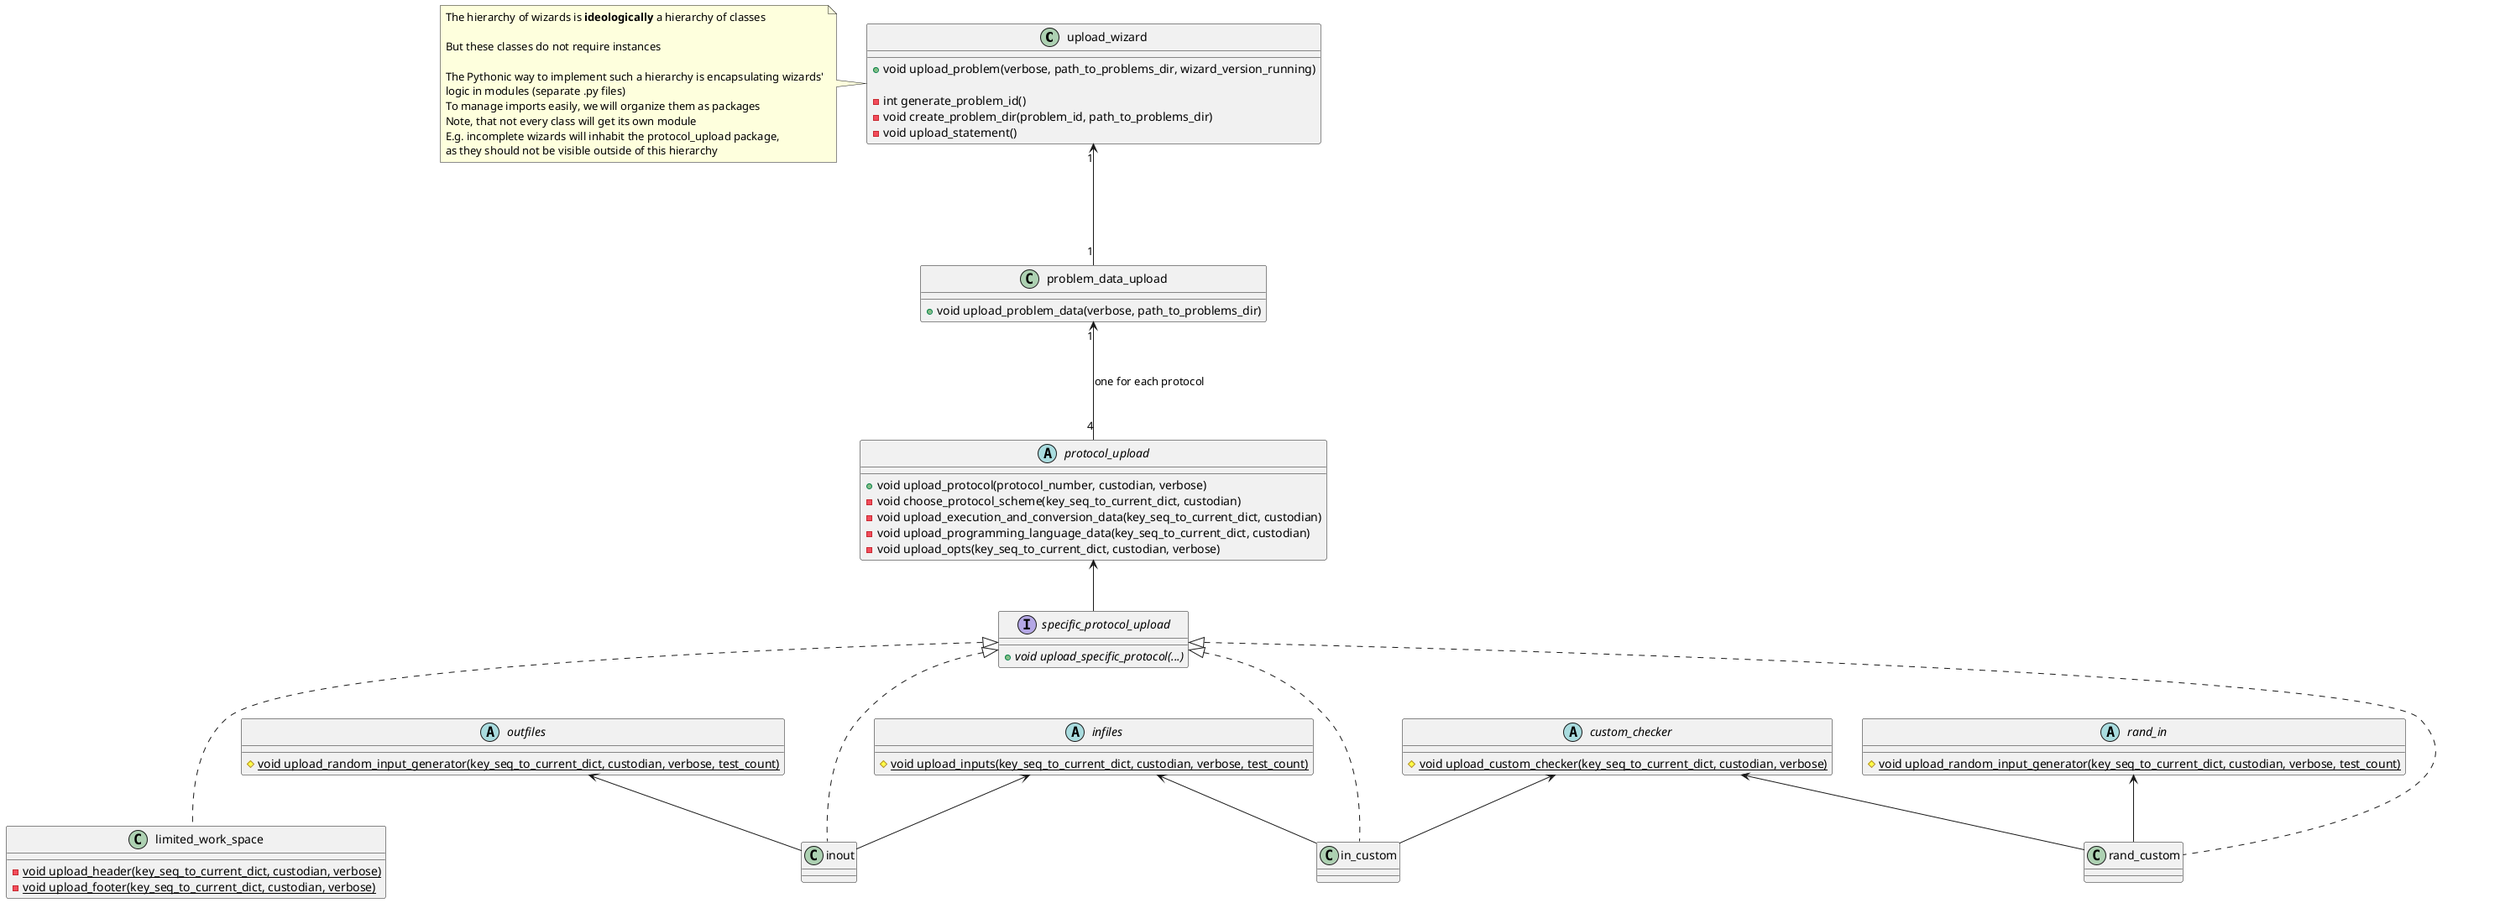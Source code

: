@startuml
'https://plantuml.com/class-diagram

' ========================== GENERAL =========================

class upload_wizard {
    +void upload_problem(verbose, path_to_problems_dir, wizard_version_running)

    -int generate_problem_id()
    -void create_problem_dir(problem_id, path_to_problems_dir)
    -void upload_statement()
}

note left of upload_wizard
The hierarchy of wizards is **ideologically** a hierarchy of classes

But these classes do not require instances

The Pythonic way to implement such a hierarchy is encapsulating wizards'
logic in modules (separate .py files)
To manage imports easily, we will organize them as packages
Note, that not every class will get its own module
E.g. incomplete wizards will inhabit the protocol_upload package,
as they should not be visible outside of this hierarchy
end note

class problem_data_upload {
    +void upload_problem_data(verbose, path_to_problems_dir)
}
upload_wizard "1" <--- "1" problem_data_upload

' ========================== PROTOCOLS =========================

abstract class protocol_upload {
    +void upload_protocol(protocol_number, custodian, verbose)
    -void choose_protocol_scheme(key_seq_to_current_dict, custodian)
    -void upload_execution_and_conversion_data(key_seq_to_current_dict, custodian)
    -void upload_programming_language_data(key_seq_to_current_dict, custodian)
    -void upload_opts(key_seq_to_current_dict, custodian, verbose)
}
problem_data_upload "1" <--- "4" protocol_upload : one for each protocol

' ========================== INCOMPLETE WIZARDS =========================

abstract class infiles {
    #{static} void upload_inputs(key_seq_to_current_dict, custodian, verbose, test_count)
}

abstract class outfiles {
    #{static} void upload_random_input_generator(key_seq_to_current_dict, custodian, verbose, test_count)
}

abstract class custom_checker {
    #{static} void upload_custom_checker(key_seq_to_current_dict, custodian, verbose)
}

abstract class rand_in {
    #{static} void upload_random_input_generator(key_seq_to_current_dict, custodian, verbose, test_count)
}


' ========================== COMPLETE WIZARDS =========================

interface specific_protocol_upload {
    +{abstract} void upload_specific_protocol(...)
}
protocol_upload <-- specific_protocol_upload

class inout
infiles <-- inout
outfiles <-- inout
specific_protocol_upload <|... inout

class in_custom
infiles <-- in_custom
custom_checker <-- in_custom
specific_protocol_upload <|... in_custom

class rand_custom
rand_in <-- rand_custom
custom_checker <-- rand_custom
specific_protocol_upload <|... rand_custom

class limited_work_space {
    -{static} void upload_header(key_seq_to_current_dict, custodian, verbose)
    -{static} void upload_footer(key_seq_to_current_dict, custodian, verbose)
}
specific_protocol_upload <|... limited_work_space

@enduml